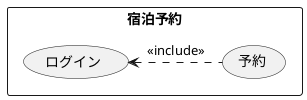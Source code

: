 @startuml 宿泊
    rectangle 宿泊予約{
        usecase 予約
        usecase ログイン
    }
ログイン<. 予約: << include >>
@enduml